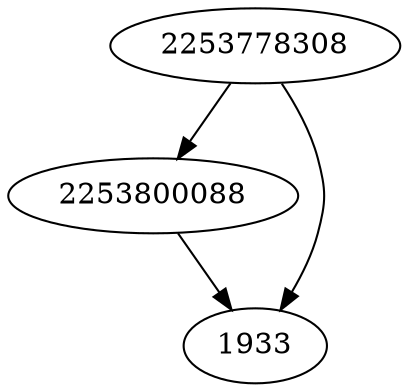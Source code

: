 strict digraph  {
2253800088;
2253778308;
1933;
2253800088 -> 1933;
2253778308 -> 1933;
2253778308 -> 2253800088;
}
